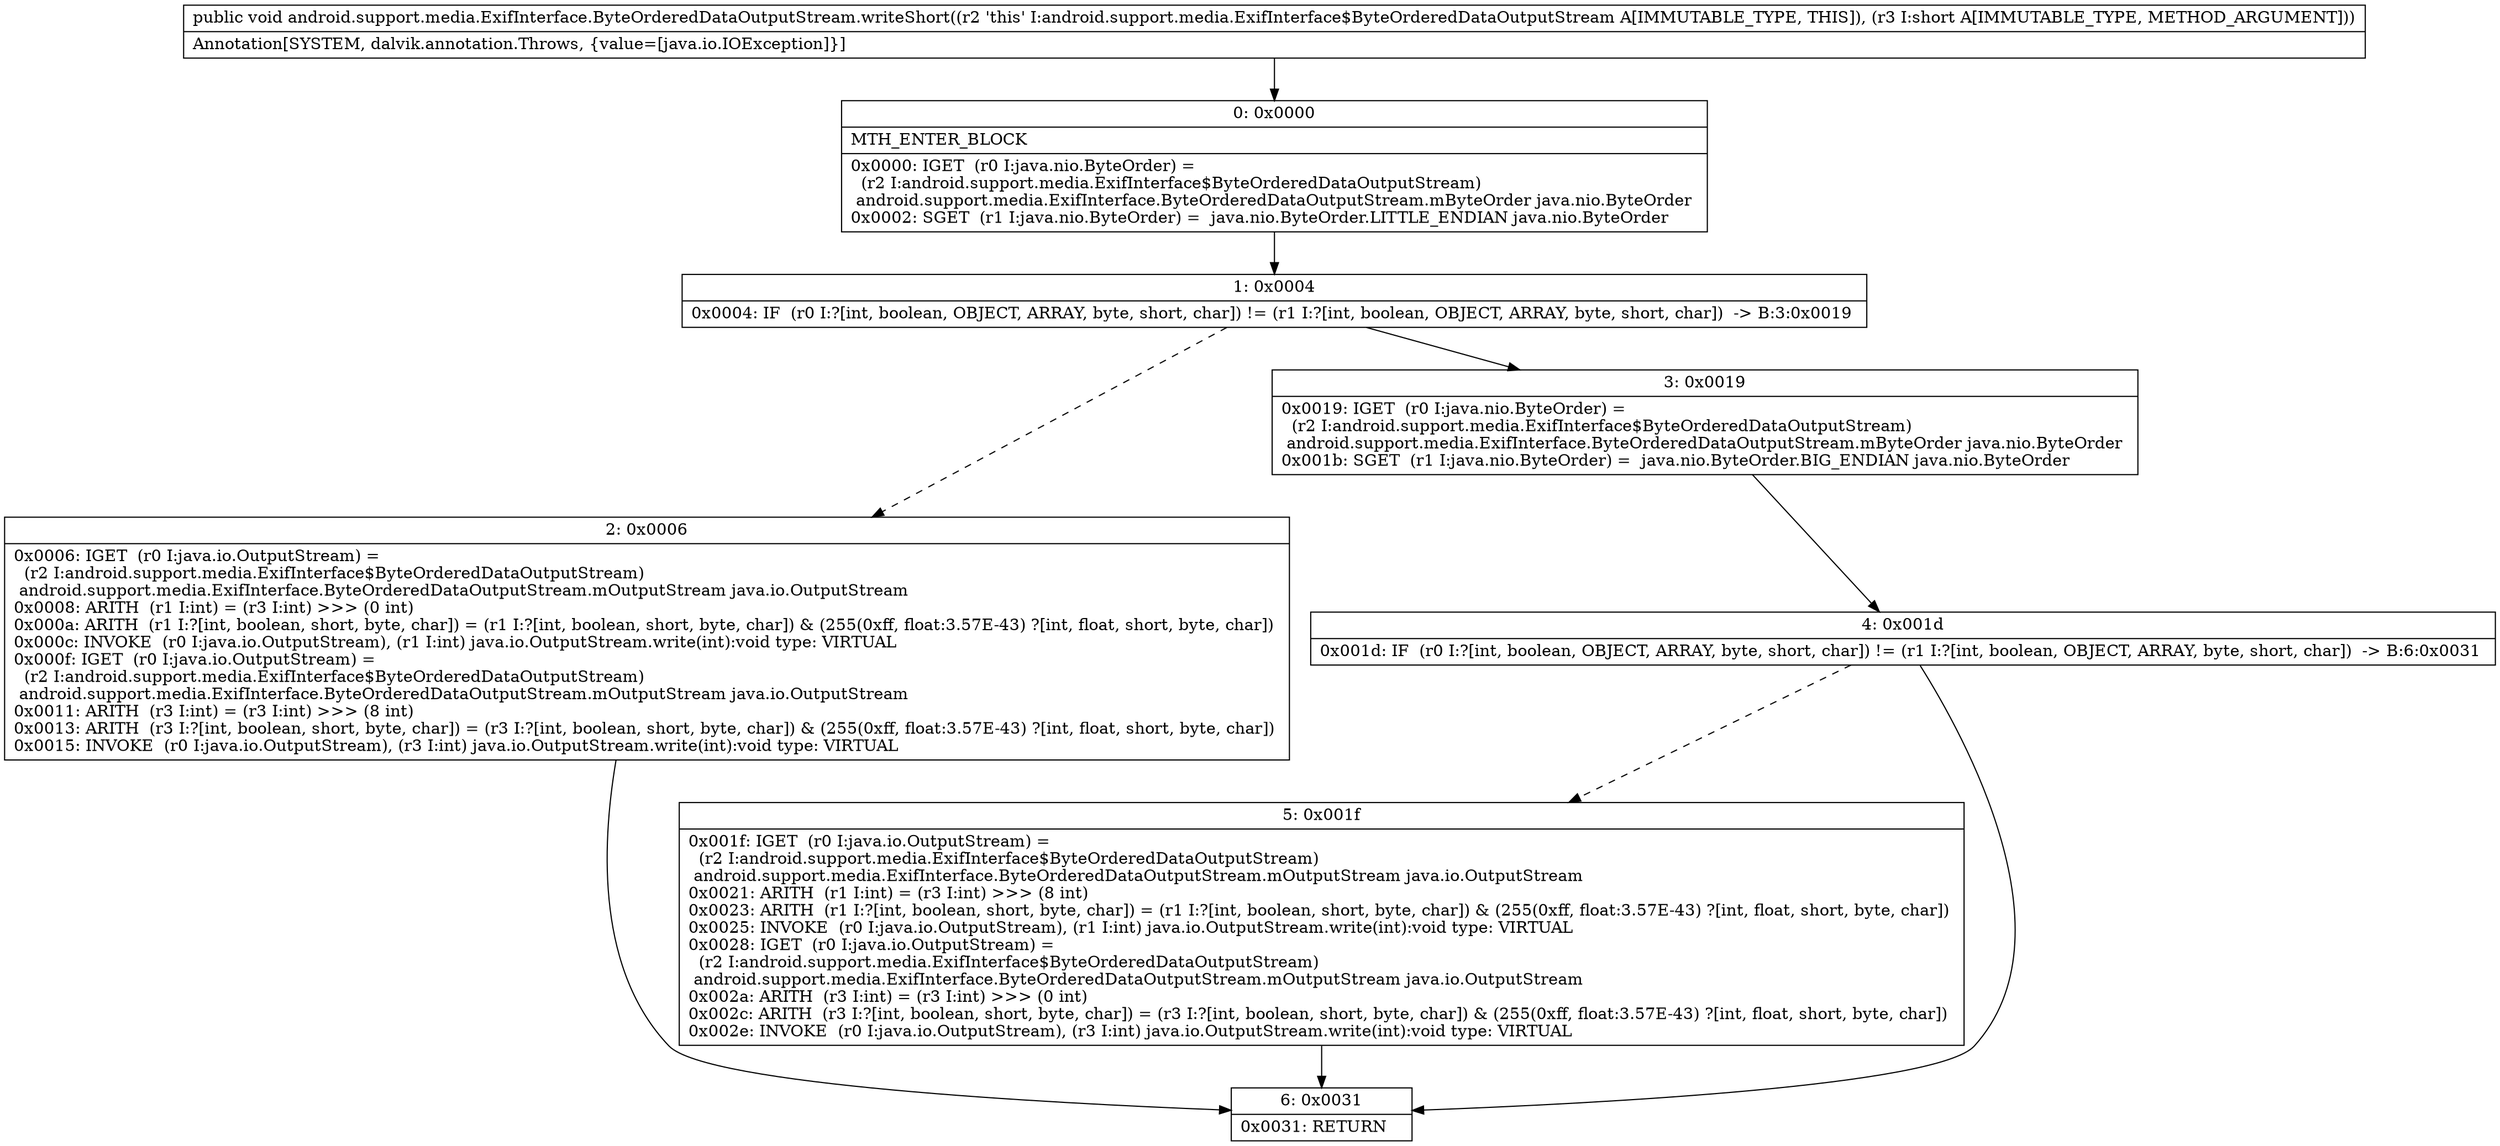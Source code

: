 digraph "CFG forandroid.support.media.ExifInterface.ByteOrderedDataOutputStream.writeShort(S)V" {
Node_0 [shape=record,label="{0\:\ 0x0000|MTH_ENTER_BLOCK\l|0x0000: IGET  (r0 I:java.nio.ByteOrder) = \l  (r2 I:android.support.media.ExifInterface$ByteOrderedDataOutputStream)\l android.support.media.ExifInterface.ByteOrderedDataOutputStream.mByteOrder java.nio.ByteOrder \l0x0002: SGET  (r1 I:java.nio.ByteOrder) =  java.nio.ByteOrder.LITTLE_ENDIAN java.nio.ByteOrder \l}"];
Node_1 [shape=record,label="{1\:\ 0x0004|0x0004: IF  (r0 I:?[int, boolean, OBJECT, ARRAY, byte, short, char]) != (r1 I:?[int, boolean, OBJECT, ARRAY, byte, short, char])  \-\> B:3:0x0019 \l}"];
Node_2 [shape=record,label="{2\:\ 0x0006|0x0006: IGET  (r0 I:java.io.OutputStream) = \l  (r2 I:android.support.media.ExifInterface$ByteOrderedDataOutputStream)\l android.support.media.ExifInterface.ByteOrderedDataOutputStream.mOutputStream java.io.OutputStream \l0x0008: ARITH  (r1 I:int) = (r3 I:int) \>\>\> (0 int) \l0x000a: ARITH  (r1 I:?[int, boolean, short, byte, char]) = (r1 I:?[int, boolean, short, byte, char]) & (255(0xff, float:3.57E\-43) ?[int, float, short, byte, char]) \l0x000c: INVOKE  (r0 I:java.io.OutputStream), (r1 I:int) java.io.OutputStream.write(int):void type: VIRTUAL \l0x000f: IGET  (r0 I:java.io.OutputStream) = \l  (r2 I:android.support.media.ExifInterface$ByteOrderedDataOutputStream)\l android.support.media.ExifInterface.ByteOrderedDataOutputStream.mOutputStream java.io.OutputStream \l0x0011: ARITH  (r3 I:int) = (r3 I:int) \>\>\> (8 int) \l0x0013: ARITH  (r3 I:?[int, boolean, short, byte, char]) = (r3 I:?[int, boolean, short, byte, char]) & (255(0xff, float:3.57E\-43) ?[int, float, short, byte, char]) \l0x0015: INVOKE  (r0 I:java.io.OutputStream), (r3 I:int) java.io.OutputStream.write(int):void type: VIRTUAL \l}"];
Node_3 [shape=record,label="{3\:\ 0x0019|0x0019: IGET  (r0 I:java.nio.ByteOrder) = \l  (r2 I:android.support.media.ExifInterface$ByteOrderedDataOutputStream)\l android.support.media.ExifInterface.ByteOrderedDataOutputStream.mByteOrder java.nio.ByteOrder \l0x001b: SGET  (r1 I:java.nio.ByteOrder) =  java.nio.ByteOrder.BIG_ENDIAN java.nio.ByteOrder \l}"];
Node_4 [shape=record,label="{4\:\ 0x001d|0x001d: IF  (r0 I:?[int, boolean, OBJECT, ARRAY, byte, short, char]) != (r1 I:?[int, boolean, OBJECT, ARRAY, byte, short, char])  \-\> B:6:0x0031 \l}"];
Node_5 [shape=record,label="{5\:\ 0x001f|0x001f: IGET  (r0 I:java.io.OutputStream) = \l  (r2 I:android.support.media.ExifInterface$ByteOrderedDataOutputStream)\l android.support.media.ExifInterface.ByteOrderedDataOutputStream.mOutputStream java.io.OutputStream \l0x0021: ARITH  (r1 I:int) = (r3 I:int) \>\>\> (8 int) \l0x0023: ARITH  (r1 I:?[int, boolean, short, byte, char]) = (r1 I:?[int, boolean, short, byte, char]) & (255(0xff, float:3.57E\-43) ?[int, float, short, byte, char]) \l0x0025: INVOKE  (r0 I:java.io.OutputStream), (r1 I:int) java.io.OutputStream.write(int):void type: VIRTUAL \l0x0028: IGET  (r0 I:java.io.OutputStream) = \l  (r2 I:android.support.media.ExifInterface$ByteOrderedDataOutputStream)\l android.support.media.ExifInterface.ByteOrderedDataOutputStream.mOutputStream java.io.OutputStream \l0x002a: ARITH  (r3 I:int) = (r3 I:int) \>\>\> (0 int) \l0x002c: ARITH  (r3 I:?[int, boolean, short, byte, char]) = (r3 I:?[int, boolean, short, byte, char]) & (255(0xff, float:3.57E\-43) ?[int, float, short, byte, char]) \l0x002e: INVOKE  (r0 I:java.io.OutputStream), (r3 I:int) java.io.OutputStream.write(int):void type: VIRTUAL \l}"];
Node_6 [shape=record,label="{6\:\ 0x0031|0x0031: RETURN   \l}"];
MethodNode[shape=record,label="{public void android.support.media.ExifInterface.ByteOrderedDataOutputStream.writeShort((r2 'this' I:android.support.media.ExifInterface$ByteOrderedDataOutputStream A[IMMUTABLE_TYPE, THIS]), (r3 I:short A[IMMUTABLE_TYPE, METHOD_ARGUMENT]))  | Annotation[SYSTEM, dalvik.annotation.Throws, \{value=[java.io.IOException]\}]\l}"];
MethodNode -> Node_0;
Node_0 -> Node_1;
Node_1 -> Node_2[style=dashed];
Node_1 -> Node_3;
Node_2 -> Node_6;
Node_3 -> Node_4;
Node_4 -> Node_5[style=dashed];
Node_4 -> Node_6;
Node_5 -> Node_6;
}

